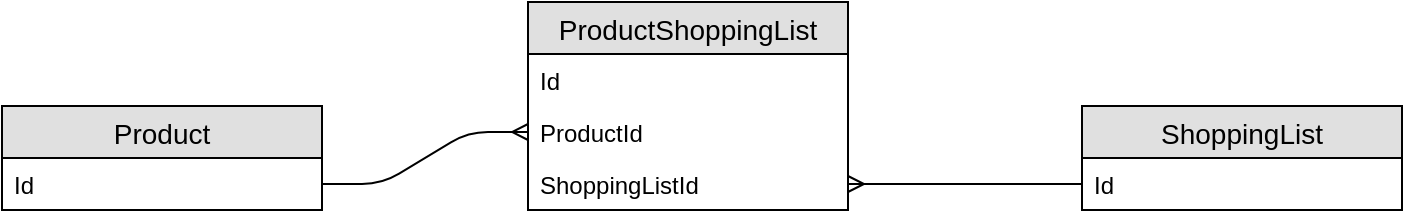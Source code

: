 <mxfile version="11.0.5" type="device"><diagram id="w7P4wDmk40qEF_TWbdvg" name="Page-1"><mxGraphModel dx="2062" dy="1131" grid="1" gridSize="10" guides="1" tooltips="1" connect="1" arrows="1" fold="1" page="1" pageScale="1" pageWidth="827" pageHeight="1169" math="0" shadow="0"><root><mxCell id="0"/><mxCell id="1" parent="0"/><mxCell id="qwPimSarTqEi2WmbEdNO-23" value="Product" style="swimlane;fontStyle=0;childLayout=stackLayout;horizontal=1;startSize=26;fillColor=#e0e0e0;horizontalStack=0;resizeParent=1;resizeParentMax=0;resizeLast=0;collapsible=1;marginBottom=0;swimlaneFillColor=#ffffff;align=center;fontSize=14;" vertex="1" parent="1"><mxGeometry x="70" y="267" width="160" height="52" as="geometry"/></mxCell><mxCell id="qwPimSarTqEi2WmbEdNO-26" value="Id" style="text;strokeColor=none;fillColor=none;spacingLeft=4;spacingRight=4;overflow=hidden;rotatable=0;points=[[0,0.5],[1,0.5]];portConstraint=eastwest;fontSize=12;" vertex="1" parent="qwPimSarTqEi2WmbEdNO-23"><mxGeometry y="26" width="160" height="26" as="geometry"/></mxCell><mxCell id="qwPimSarTqEi2WmbEdNO-27" value="ProductShoppingList" style="swimlane;fontStyle=0;childLayout=stackLayout;horizontal=1;startSize=26;fillColor=#e0e0e0;horizontalStack=0;resizeParent=1;resizeParentMax=0;resizeLast=0;collapsible=1;marginBottom=0;swimlaneFillColor=#ffffff;align=center;fontSize=14;" vertex="1" parent="1"><mxGeometry x="333" y="215" width="160" height="104" as="geometry"/></mxCell><mxCell id="qwPimSarTqEi2WmbEdNO-28" value="Id" style="text;strokeColor=none;fillColor=none;spacingLeft=4;spacingRight=4;overflow=hidden;rotatable=0;points=[[0,0.5],[1,0.5]];portConstraint=eastwest;fontSize=12;" vertex="1" parent="qwPimSarTqEi2WmbEdNO-27"><mxGeometry y="26" width="160" height="26" as="geometry"/></mxCell><mxCell id="qwPimSarTqEi2WmbEdNO-29" value="ProductId" style="text;strokeColor=none;fillColor=none;spacingLeft=4;spacingRight=4;overflow=hidden;rotatable=0;points=[[0,0.5],[1,0.5]];portConstraint=eastwest;fontSize=12;" vertex="1" parent="qwPimSarTqEi2WmbEdNO-27"><mxGeometry y="52" width="160" height="26" as="geometry"/></mxCell><mxCell id="qwPimSarTqEi2WmbEdNO-30" value="ShoppingListId" style="text;strokeColor=none;fillColor=none;spacingLeft=4;spacingRight=4;overflow=hidden;rotatable=0;points=[[0,0.5],[1,0.5]];portConstraint=eastwest;fontSize=12;" vertex="1" parent="qwPimSarTqEi2WmbEdNO-27"><mxGeometry y="78" width="160" height="26" as="geometry"/></mxCell><mxCell id="qwPimSarTqEi2WmbEdNO-31" value="ShoppingList" style="swimlane;fontStyle=0;childLayout=stackLayout;horizontal=1;startSize=26;fillColor=#e0e0e0;horizontalStack=0;resizeParent=1;resizeParentMax=0;resizeLast=0;collapsible=1;marginBottom=0;swimlaneFillColor=#ffffff;align=center;fontSize=14;" vertex="1" parent="1"><mxGeometry x="610" y="267" width="160" height="52" as="geometry"/></mxCell><mxCell id="qwPimSarTqEi2WmbEdNO-32" value="Id" style="text;strokeColor=none;fillColor=none;spacingLeft=4;spacingRight=4;overflow=hidden;rotatable=0;points=[[0,0.5],[1,0.5]];portConstraint=eastwest;fontSize=12;" vertex="1" parent="qwPimSarTqEi2WmbEdNO-31"><mxGeometry y="26" width="160" height="26" as="geometry"/></mxCell><mxCell id="qwPimSarTqEi2WmbEdNO-35" value="" style="edgeStyle=entityRelationEdgeStyle;fontSize=12;html=1;endArrow=ERmany;" edge="1" parent="1" source="qwPimSarTqEi2WmbEdNO-26" target="qwPimSarTqEi2WmbEdNO-29"><mxGeometry width="100" height="100" relative="1" as="geometry"><mxPoint x="280" y="419" as="sourcePoint"/><mxPoint x="380" y="319" as="targetPoint"/></mxGeometry></mxCell><mxCell id="qwPimSarTqEi2WmbEdNO-37" value="" style="edgeStyle=entityRelationEdgeStyle;fontSize=12;html=1;endArrow=ERmany;" edge="1" parent="1" source="qwPimSarTqEi2WmbEdNO-32" target="qwPimSarTqEi2WmbEdNO-30"><mxGeometry width="100" height="100" relative="1" as="geometry"><mxPoint x="70" y="440" as="sourcePoint"/><mxPoint x="170" y="340" as="targetPoint"/></mxGeometry></mxCell></root></mxGraphModel></diagram></mxfile>
